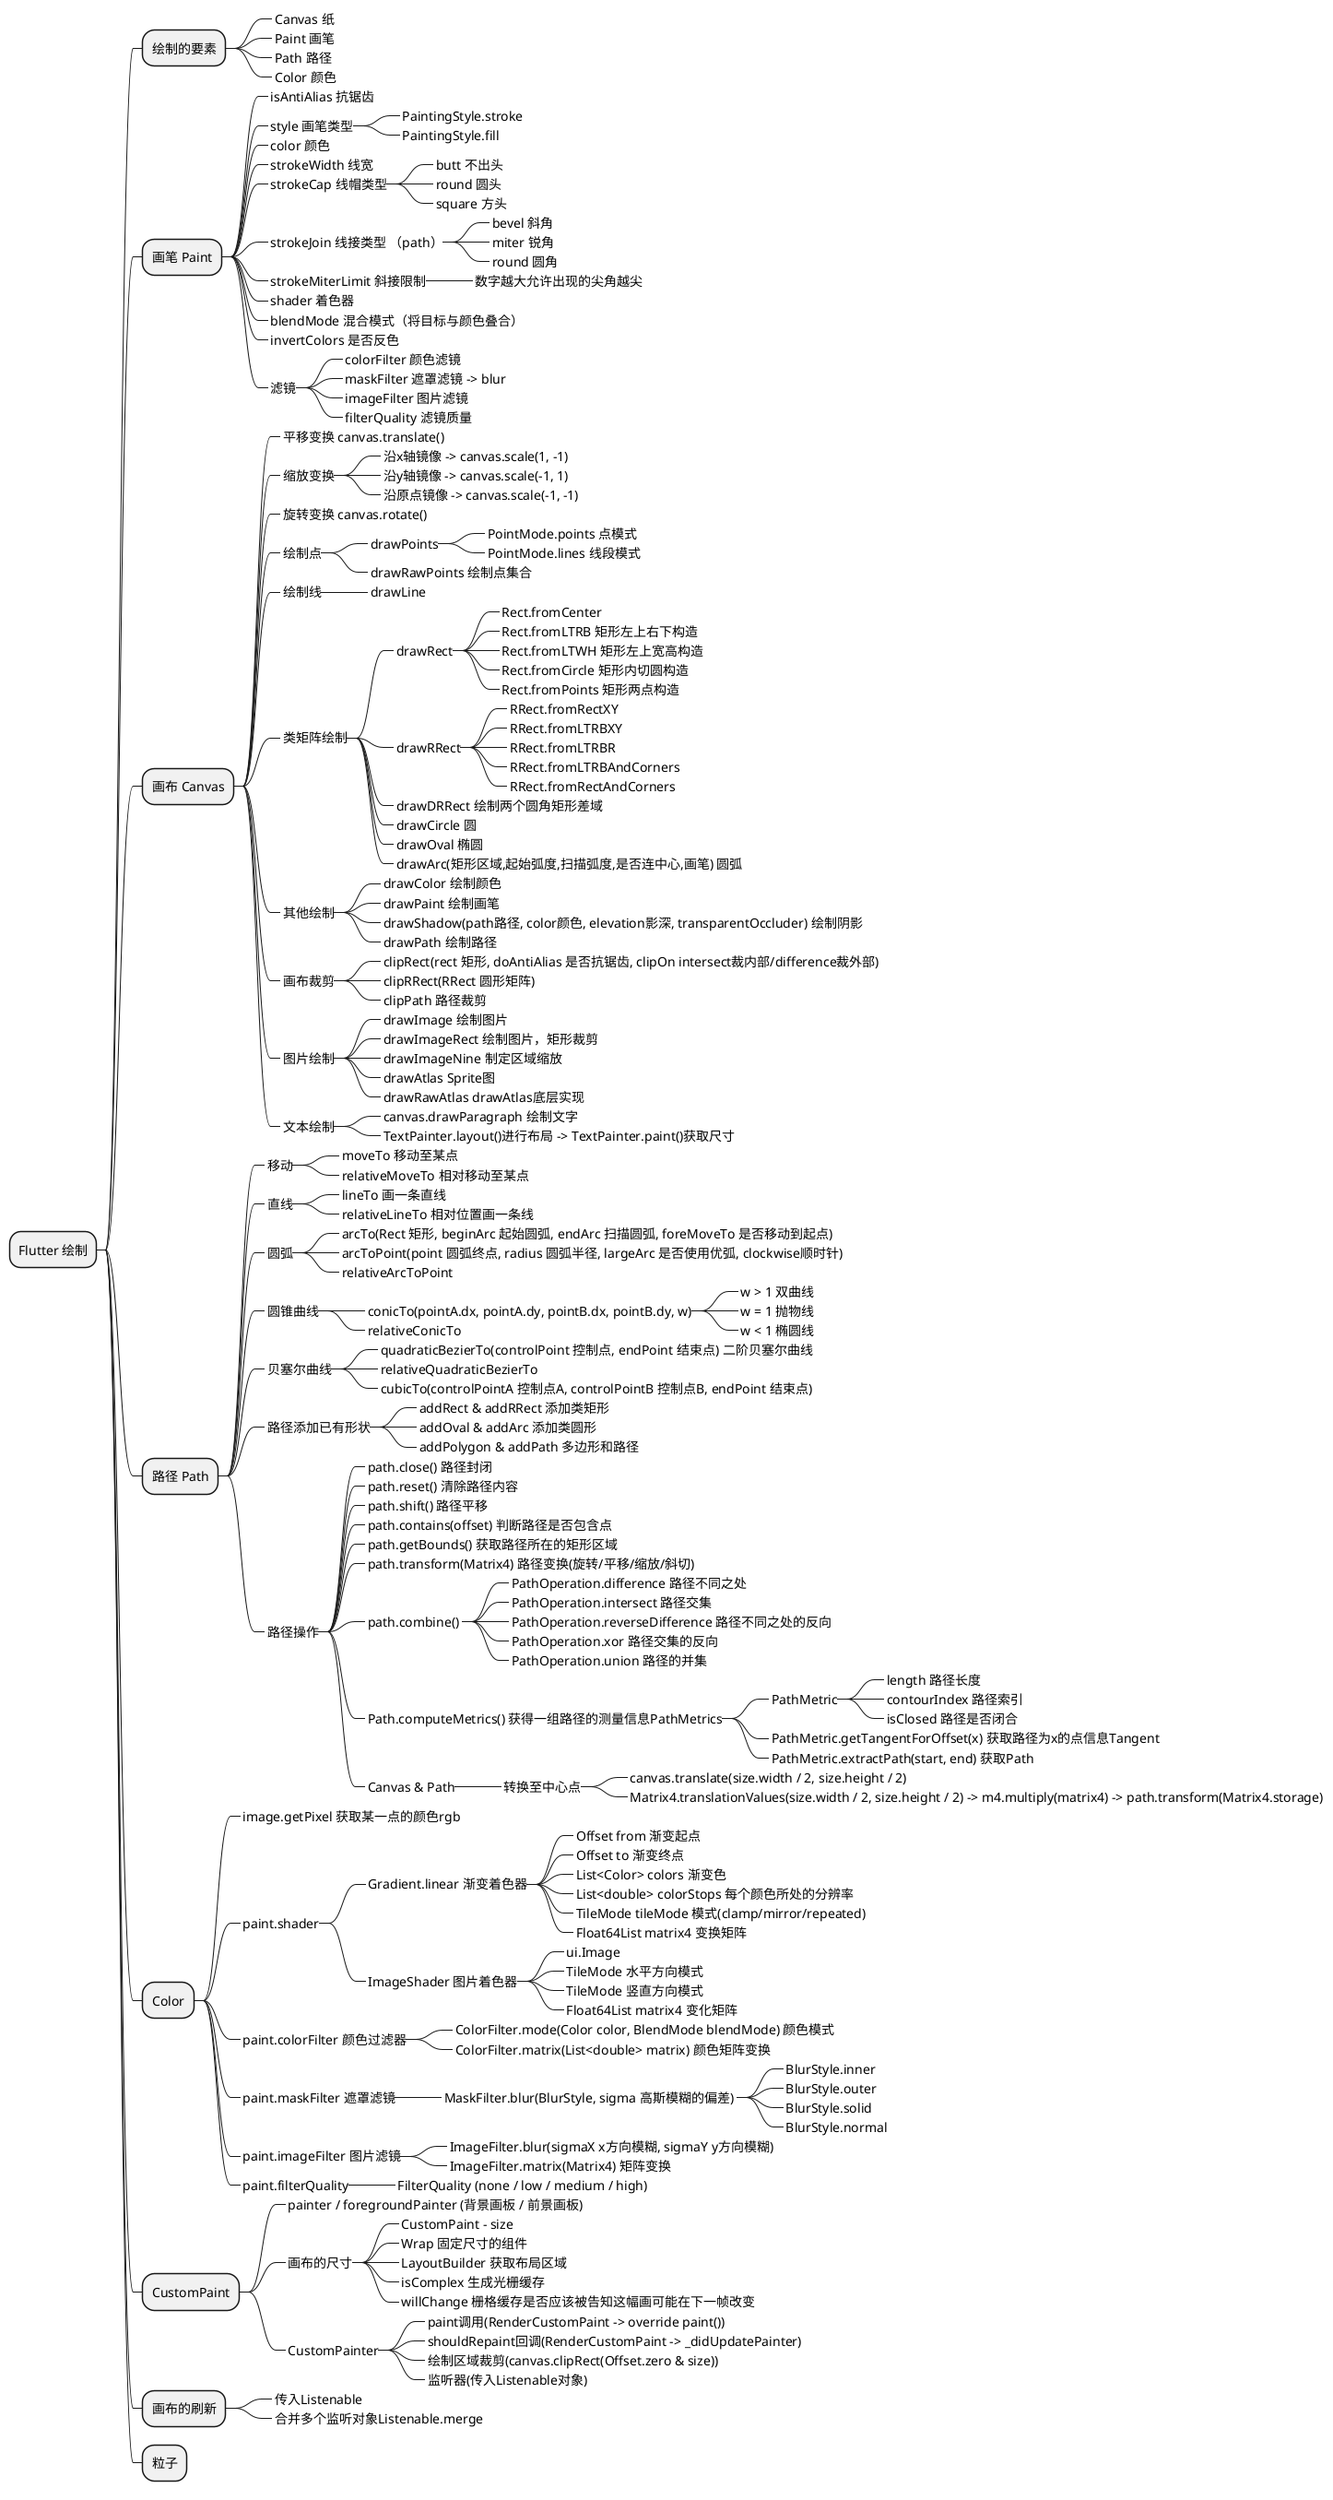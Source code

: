 @startmindmap
* Flutter 绘制
** 绘制的要素
***_ Canvas 纸
***_ Paint 画笔
***_ Path 路径
***_ Color 颜色
** 画笔 Paint
***_ isAntiAlias 抗锯齿
***_ style 画笔类型
****_ PaintingStyle.stroke
****_ PaintingStyle.fill
***_ color 颜色
***_ strokeWidth 线宽
***_ strokeCap 线帽类型
****_ butt 不出头
****_ round 圆头
****_ square 方头
***_ strokeJoin 线接类型 （path）
****_ bevel 斜角
****_ miter 锐角
****_ round 圆角
***_ strokeMiterLimit 斜接限制
****_ 数字越大允许出现的尖角越尖
***_ shader 着色器
***_ blendMode 混合模式（将目标与颜色叠合）
***_ invertColors 是否反色
***_ 滤镜
****_ colorFilter 颜色滤镜
****_ maskFilter 遮罩滤镜 -> blur
****_ imageFilter 图片滤镜
****_ filterQuality 滤镜质量
** 画布 Canvas
***_ 平移变换 canvas.translate()
***_ 缩放变换
****_ 沿x轴镜像 -> canvas.scale(1, -1)
****_ 沿y轴镜像 -> canvas.scale(-1, 1)
****_ 沿原点镜像 -> canvas.scale(-1, -1)
***_ 旋转变换 canvas.rotate()
***_ 绘制点
****_ drawPoints
*****_ PointMode.points 点模式
*****_ PointMode.lines 线段模式
****_ drawRawPoints 绘制点集合
***_ 绘制线
****_ drawLine
***_ 类矩阵绘制
****_ drawRect
*****_ Rect.fromCenter
*****_ Rect.fromLTRB 矩形左上右下构造
*****_ Rect.fromLTWH 矩形左上宽高构造
*****_ Rect.fromCircle 矩形内切圆构造
*****_ Rect.fromPoints 矩形两点构造
****_ drawRRect
*****_ RRect.fromRectXY
*****_ RRect.fromLTRBXY
*****_ RRect.fromLTRBR
*****_ RRect.fromLTRBAndCorners
*****_ RRect.fromRectAndCorners
****_ drawDRRect 绘制两个圆角矩形差域
****_ drawCircle 圆
****_ drawOval 椭圆
****_ drawArc(矩形区域,起始弧度,扫描弧度,是否连中心,画笔) 圆弧
***_ 其他绘制
****_ drawColor 绘制颜色
****_ drawPaint 绘制画笔
****_ drawShadow(path路径, color颜色, elevation影深, transparentOccluder) 绘制阴影
****_ drawPath 绘制路径
***_ 画布裁剪
****_ clipRect(rect 矩形, doAntiAlias 是否抗锯齿, clipOn intersect裁内部/difference裁外部)
****_ clipRRect(RRect 圆形矩阵)
****_ clipPath 路径裁剪
***_ 图片绘制
****_ drawImage 绘制图片
****_ drawImageRect 绘制图片，矩形裁剪
****_ drawImageNine 制定区域缩放
****_ drawAtlas Sprite图
****_ drawRawAtlas drawAtlas底层实现
***_ 文本绘制
****_ canvas.drawParagraph 绘制文字
****_ TextPainter.layout()进行布局 -> TextPainter.paint()获取尺寸
** 路径 Path
***_ 移动
****_ moveTo 移动至某点
****_ relativeMoveTo 相对移动至某点
***_ 直线
****_ lineTo 画一条直线
****_ relativeLineTo 相对位置画一条线
***_ 圆弧
****_ arcTo(Rect 矩形, beginArc 起始圆弧, endArc 扫描圆弧, foreMoveTo 是否移动到起点)
****_ arcToPoint(point 圆弧终点, radius 圆弧半径, largeArc 是否使用优弧, clockwise顺时针)
****_ relativeArcToPoint
***_ 圆锥曲线
****_ conicTo(pointA.dx, pointA.dy, pointB.dx, pointB.dy, w)
*****_ w > 1 双曲线
*****_ w = 1 抛物线
*****_ w < 1 椭圆线
****_ relativeConicTo
***_ 贝塞尔曲线
****_ quadraticBezierTo(controlPoint 控制点, endPoint 结束点) 二阶贝塞尔曲线
****_ relativeQuadraticBezierTo
****_ cubicTo(controlPointA 控制点A, controlPointB 控制点B, endPoint 结束点)
***_ 路径添加已有形状
****_ addRect & addRRect 添加类矩形
****_ addOval & addArc 添加类圆形
****_ addPolygon & addPath 多边形和路径
***_ 路径操作
****_ path.close() 路径封闭
****_ path.reset() 清除路径内容
****_ path.shift() 路径平移
****_ path.contains(offset) 判断路径是否包含点
****_ path.getBounds() 获取路径所在的矩形区域
****_ path.transform(Matrix4) 路径变换(旋转/平移/缩放/斜切)
****_  path.combine() 
*****_ PathOperation.difference 路径不同之处
*****_ PathOperation.intersect 路径交集
*****_ PathOperation.reverseDifference 路径不同之处的反向
*****_ PathOperation.xor 路径交集的反向
*****_ PathOperation.union 路径的并集
****_ Path.computeMetrics() 获得一组路径的测量信息PathMetrics
*****_ PathMetric
******_ length 路径长度
******_ contourIndex 路径索引
******_ isClosed 路径是否闭合
*****_ PathMetric.getTangentForOffset(x) 获取路径为x的点信息Tangent
*****_ PathMetric.extractPath(start, end) 获取Path
****_ Canvas & Path
*****_ 转换至中心点
******_ canvas.translate(size.width / 2, size.height / 2)
******_ Matrix4.translationValues(size.width / 2, size.height / 2) -> m4.multiply(matrix4) -> path.transform(Matrix4.storage)
** Color
***_ image.getPixel 获取某一点的颜色rgb
***_ paint.shader
****_ Gradient.linear 渐变着色器
*****_ Offset from 渐变起点
*****_ Offset to 渐变终点
*****_ List<Color> colors 渐变色
*****_ List<double> colorStops 每个颜色所处的分辨率
*****_ TileMode tileMode 模式(clamp/mirror/repeated)
*****_ Float64List matrix4 变换矩阵
****_ ImageShader 图片着色器
*****_ ui.Image
*****_ TileMode 水平方向模式
*****_ TileMode 竖直方向模式
*****_ Float64List matrix4 变化矩阵
***_ paint.colorFilter 颜色过滤器
****_ ColorFilter.mode(Color color, BlendMode blendMode) 颜色模式
****_ ColorFilter.matrix(List<double> matrix) 颜色矩阵变换
***_ paint.maskFilter 遮罩滤镜
****_ MaskFilter.blur(BlurStyle, sigma 高斯模糊的偏差) 
*****_ BlurStyle.inner
*****_ BlurStyle.outer
*****_ BlurStyle.solid
*****_ BlurStyle.normal
***_ paint.imageFilter 图片滤镜
****_ ImageFilter.blur(sigmaX x方向模糊, sigmaY y方向模糊)
****_ ImageFilter.matrix(Matrix4) 矩阵变换
***_ paint.filterQuality
****_ FilterQuality (none / low / medium / high)
** CustomPaint
***_ painter / foregroundPainter (背景画板 / 前景画板)
***_ 画布的尺寸
****_ CustomPaint - size
****_ Wrap 固定尺寸的组件
****_ LayoutBuilder 获取布局区域
****_ isComplex 生成光栅缓存
****_ willChange 栅格缓存是否应该被告知这幅画可能在下一帧改变
***_ CustomPainter
****_ paint调用(RenderCustomPaint -> override paint())
****_ shouldRepaint回调(RenderCustomPaint -> _didUpdatePainter)
****_ 绘制区域裁剪(canvas.clipRect(Offset.zero & size))
****_ 监听器(传入Listenable对象)
** 画布的刷新
***_ 传入Listenable
***_ 合并多个监听对象Listenable.merge
** 粒子
@endmindmap